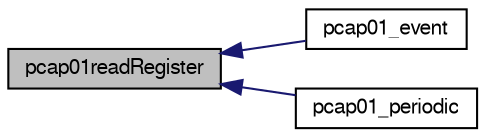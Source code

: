 digraph "pcap01readRegister"
{
  edge [fontname="FreeSans",fontsize="10",labelfontname="FreeSans",labelfontsize="10"];
  node [fontname="FreeSans",fontsize="10",shape=record];
  rankdir="LR";
  Node1 [label="pcap01readRegister",height=0.2,width=0.4,color="black", fillcolor="grey75", style="filled", fontcolor="black"];
  Node1 -> Node2 [dir="back",color="midnightblue",fontsize="10",style="solid",fontname="FreeSans"];
  Node2 [label="pcap01_event",height=0.2,width=0.4,color="black", fillcolor="white", style="filled",URL="$humid__pcap01_8h.html#a72569c08dcd5115ea357194ba852a9f3"];
  Node1 -> Node3 [dir="back",color="midnightblue",fontsize="10",style="solid",fontname="FreeSans"];
  Node3 [label="pcap01_periodic",height=0.2,width=0.4,color="black", fillcolor="white", style="filled",URL="$humid__pcap01_8h.html#a34d09a5d23f093658b0d3e67f1e5e1eb",tooltip="pcap01_readData "];
}
